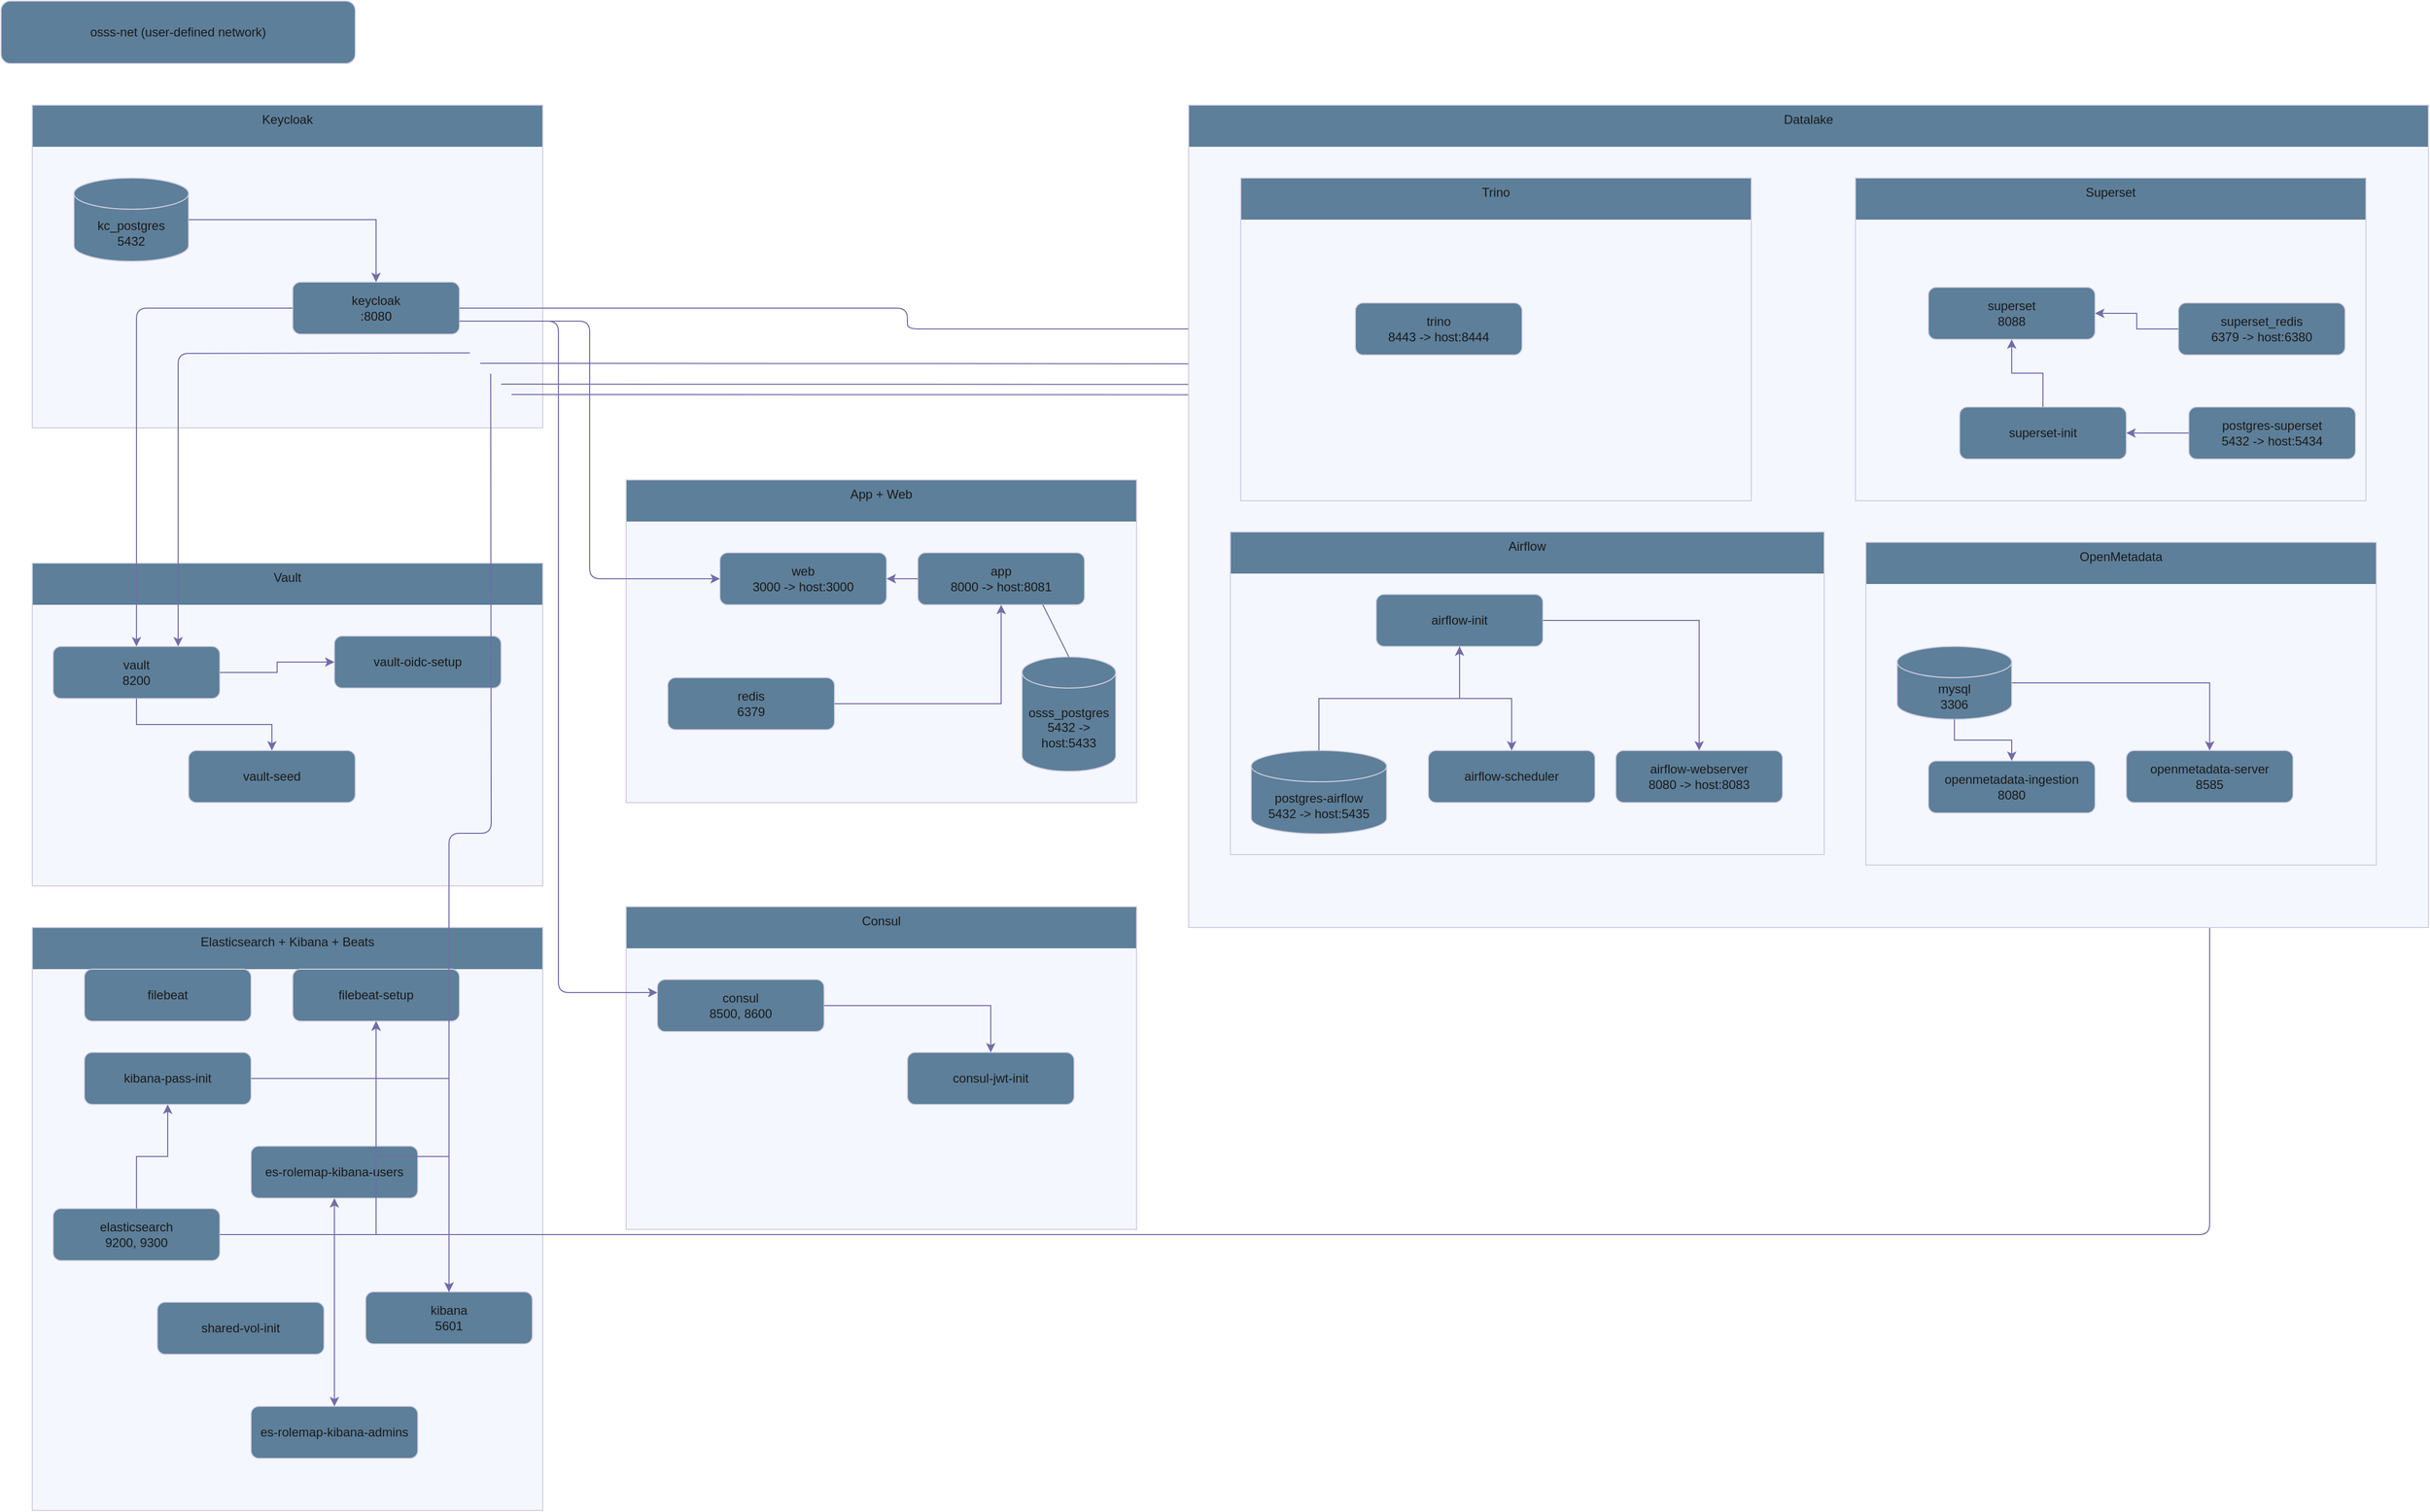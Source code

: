 <mxfile version="28.2.5">
  <diagram id="osss" name="OSSS Network">
    <mxGraphModel dx="1087" dy="699" grid="1" gridSize="10" guides="1" tooltips="1" connect="1" arrows="1" fold="1" page="1" pageScale="1" pageWidth="1600" pageHeight="1200" background="light-dark(#FFFFFF,#FFFFFF)" math="0" shadow="0">
      <root>
        <mxCell id="0" />
        <mxCell id="1" parent="0" />
        <mxCell id="net" value="&lt;font style=&quot;&quot;&gt;osss-net (user-defined network)&lt;/font&gt;" style="rounded=1;whiteSpace=wrap;html=1;fillColor=#5D7F99;labelBackgroundColor=none;strokeColor=#D0CEE2;fontColor=#1A1A1A;" parent="1" vertex="1">
          <mxGeometry x="20" y="20" width="340" height="60" as="geometry" />
        </mxCell>
        <mxCell id="GKC" value="&lt;span style=&quot;&quot;&gt;Keycloak&lt;/span&gt;" style="shape=swimlane;rounded=0;html=1;whiteSpace=wrap;horizontal=1;swimlaneFillColor=#f5f7ff;swimlaneLine=#8899ff;align=center;verticalAlign=top;labelBackgroundColor=none;fillColor=#5D7F99;strokeColor=#D0CEE2;fontColor=#1A1A1A;" parent="1" vertex="1">
          <mxGeometry x="50" y="120" width="490" height="310" as="geometry" />
        </mxCell>
        <mxCell id="n_KC_DB" value="kc_postgres&#xa;5432" style="shape=cylinder3;whiteSpace=wrap;html=1;boundedLbl=1;backgroundOutline=1;size=15;labelBackgroundColor=none;fillColor=#5D7F99;strokeColor=#D0CEE2;fontColor=#1A1A1A;" parent="GKC" vertex="1">
          <mxGeometry x="40" y="70" width="110" height="80" as="geometry" />
        </mxCell>
        <mxCell id="n_KC" value="keycloak&#xa;:8080" style="rounded=1;whiteSpace=wrap;html=1;fillColor=#5D7F99;labelBackgroundColor=none;strokeColor=#D0CEE2;fontColor=#1A1A1A;" parent="GKC" vertex="1">
          <mxGeometry x="250" y="170" width="160" height="50" as="geometry" />
        </mxCell>
        <mxCell id="GAPP" value="App + Web" style="shape=swimlane;rounded=0;html=1;whiteSpace=wrap;horizontal=1;swimlaneFillColor=#f5f7ff;swimlaneLine=#8899ff;align=center;verticalAlign=top;labelBackgroundColor=none;fillColor=#5D7F99;strokeColor=#D0CEE2;fontColor=#1A1A1A;" parent="1" vertex="1">
          <mxGeometry x="620" y="480" width="490" height="310" as="geometry" />
        </mxCell>
        <mxCell id="n_REDIS" value="redis&#xa;6379" style="rounded=1;whiteSpace=wrap;html=1;fillColor=#5D7F99;labelBackgroundColor=none;strokeColor=#D0CEE2;fontColor=#1A1A1A;" parent="GAPP" vertex="1">
          <mxGeometry x="40" y="190" width="160" height="50" as="geometry" />
        </mxCell>
        <mxCell id="n_APP" value="app&#xa;8000 -&amp;gt; host:8081" style="rounded=1;whiteSpace=wrap;html=1;fillColor=#5D7F99;labelBackgroundColor=none;strokeColor=#D0CEE2;fontColor=#1A1A1A;" parent="GAPP" vertex="1">
          <mxGeometry x="280" y="70" width="160" height="50" as="geometry" />
        </mxCell>
        <mxCell id="n_WEB" value="web&#xa;3000 -&amp;gt; host:3000" style="rounded=1;whiteSpace=wrap;html=1;fillColor=#5D7F99;labelBackgroundColor=none;strokeColor=#D0CEE2;fontColor=#1A1A1A;" parent="GAPP" vertex="1">
          <mxGeometry x="90" y="70" width="160" height="50" as="geometry" />
        </mxCell>
        <mxCell id="Qai60ScQtqUj6HNR8PoT-7" value="osss_postgres&lt;br&gt;5432 -&amp;gt; host:5433" style="shape=cylinder3;whiteSpace=wrap;html=1;boundedLbl=1;backgroundOutline=1;size=15;labelBackgroundColor=none;fillColor=#5D7F99;strokeColor=#D0CEE2;fontColor=#1A1A1A;" vertex="1" parent="GAPP">
          <mxGeometry x="380" y="170" width="90" height="110" as="geometry" />
        </mxCell>
        <mxCell id="Qai60ScQtqUj6HNR8PoT-9" value="" style="endArrow=none;html=1;rounded=0;entryX=0.5;entryY=0;entryDx=0;entryDy=0;entryPerimeter=0;exitX=0.75;exitY=1;exitDx=0;exitDy=0;fontColor=default;labelBackgroundColor=none;strokeColor=#736CA8;" edge="1" parent="GAPP" source="n_APP" target="Qai60ScQtqUj6HNR8PoT-7">
          <mxGeometry width="50" height="50" relative="1" as="geometry">
            <mxPoint x="360" y="180" as="sourcePoint" />
            <mxPoint x="400" y="150" as="targetPoint" />
          </mxGeometry>
        </mxCell>
        <mxCell id="GCONSUL" value="Consul" style="shape=swimlane;rounded=0;html=1;whiteSpace=wrap;horizontal=1;swimlaneFillColor=#f5f7ff;swimlaneLine=#8899ff;align=center;verticalAlign=top;labelBackgroundColor=none;fillColor=#5D7F99;strokeColor=#D0CEE2;fontColor=#1A1A1A;" parent="1" vertex="1">
          <mxGeometry x="620" y="890" width="490" height="310" as="geometry" />
        </mxCell>
        <mxCell id="n_CONSUL" value="consul&#xa;8500, 8600" style="rounded=1;whiteSpace=wrap;html=1;fillColor=#5D7F99;labelBackgroundColor=none;strokeColor=#D0CEE2;fontColor=#1A1A1A;" parent="GCONSUL" vertex="1">
          <mxGeometry x="30" y="70" width="160" height="50" as="geometry" />
        </mxCell>
        <mxCell id="n_CONSUL_INIT" value="consul-jwt-init" style="rounded=1;whiteSpace=wrap;html=1;fillColor=#5D7F99;labelBackgroundColor=none;strokeColor=#D0CEE2;fontColor=#1A1A1A;" parent="GCONSUL" vertex="1">
          <mxGeometry x="270" y="140" width="160" height="50" as="geometry" />
        </mxCell>
        <mxCell id="e_1004" style="edgeStyle=orthogonalEdgeStyle;rounded=0;orthogonalLoop=1;jettySize=auto;html=1;fontColor=default;labelBackgroundColor=none;strokeColor=#736CA8;" parent="GCONSUL" source="n_CONSUL" target="n_CONSUL_INIT" edge="1">
          <mxGeometry relative="1" as="geometry" />
        </mxCell>
        <mxCell id="GVAULT" value="Vault" style="shape=swimlane;rounded=0;html=1;whiteSpace=wrap;horizontal=1;swimlaneFillColor=#f5f7ff;swimlaneLine=#8899ff;align=center;verticalAlign=top;labelBackgroundColor=none;fillColor=#5D7F99;strokeColor=#D0CEE2;fontColor=#1A1A1A;" parent="1" vertex="1">
          <mxGeometry x="50" y="560" width="490" height="310" as="geometry" />
        </mxCell>
        <mxCell id="n_VAULT" value="vault&#xa;8200" style="rounded=1;whiteSpace=wrap;html=1;fillColor=#5D7F99;labelBackgroundColor=none;strokeColor=#D0CEE2;fontColor=#1A1A1A;" parent="GVAULT" vertex="1">
          <mxGeometry x="20" y="80" width="160" height="50" as="geometry" />
        </mxCell>
        <mxCell id="n_VAULT_OIDC" value="vault-oidc-setup" style="rounded=1;whiteSpace=wrap;html=1;fillColor=#5D7F99;labelBackgroundColor=none;strokeColor=#D0CEE2;fontColor=#1A1A1A;" parent="GVAULT" vertex="1">
          <mxGeometry x="290" y="70" width="160" height="50" as="geometry" />
        </mxCell>
        <mxCell id="n_VAULT_SEED" value="vault-seed" style="rounded=1;whiteSpace=wrap;html=1;fillColor=#5D7F99;labelBackgroundColor=none;strokeColor=#D0CEE2;fontColor=#1A1A1A;" parent="GVAULT" vertex="1">
          <mxGeometry x="150" y="180" width="160" height="50" as="geometry" />
        </mxCell>
        <mxCell id="GELASTIC" value="Elasticsearch + Kibana + Beats" style="shape=swimlane;rounded=0;html=1;whiteSpace=wrap;horizontal=1;swimlaneFillColor=#f5f7ff;swimlaneLine=#8899ff;align=center;verticalAlign=top;labelBackgroundColor=none;fillColor=#5D7F99;strokeColor=#D0CEE2;fontColor=#1A1A1A;" parent="1" vertex="1">
          <mxGeometry x="50" y="910" width="490" height="560" as="geometry" />
        </mxCell>
        <mxCell id="n_SHARED" value="shared-vol-init" style="rounded=1;whiteSpace=wrap;html=1;fillColor=#5D7F99;labelBackgroundColor=none;strokeColor=#D0CEE2;fontColor=#1A1A1A;" parent="GELASTIC" vertex="1">
          <mxGeometry x="120" y="360" width="160" height="50" as="geometry" />
        </mxCell>
        <mxCell id="n_ES" value="elasticsearch&#xa;9200, 9300" style="rounded=1;whiteSpace=wrap;html=1;fillColor=#5D7F99;labelBackgroundColor=none;strokeColor=#D0CEE2;fontColor=#1A1A1A;" parent="GELASTIC" vertex="1">
          <mxGeometry x="20" y="270" width="160" height="50" as="geometry" />
        </mxCell>
        <mxCell id="n_ROLE_ADMIN" value="es-rolemap-kibana-admins" style="rounded=1;whiteSpace=wrap;html=1;fillColor=#5D7F99;labelBackgroundColor=none;strokeColor=#D0CEE2;fontColor=#1A1A1A;" parent="GELASTIC" vertex="1">
          <mxGeometry x="210" y="460" width="160" height="50" as="geometry" />
        </mxCell>
        <mxCell id="n_FB" value="filebeat" style="rounded=1;whiteSpace=wrap;html=1;fillColor=#5D7F99;labelBackgroundColor=none;strokeColor=#D0CEE2;fontColor=#1A1A1A;" parent="GELASTIC" vertex="1">
          <mxGeometry x="50" y="40" width="160" height="50" as="geometry" />
        </mxCell>
        <mxCell id="e_1015" style="edgeStyle=orthogonalEdgeStyle;rounded=0;orthogonalLoop=1;jettySize=auto;html=1;fontColor=default;labelBackgroundColor=none;strokeColor=#736CA8;" parent="GELASTIC" source="n_APIKEY" target="n_FB" edge="1">
          <mxGeometry relative="1" as="geometry" />
        </mxCell>
        <mxCell id="n_ROLE_USERS" value="es-rolemap-kibana-users" style="rounded=1;whiteSpace=wrap;html=1;fillColor=#5D7F99;labelBackgroundColor=none;strokeColor=#D0CEE2;fontColor=#1A1A1A;" parent="GELASTIC" vertex="1">
          <mxGeometry x="210" y="210" width="160" height="50" as="geometry" />
        </mxCell>
        <mxCell id="e_1011" style="edgeStyle=orthogonalEdgeStyle;rounded=0;orthogonalLoop=1;jettySize=auto;html=1;fontColor=default;labelBackgroundColor=none;strokeColor=#736CA8;" parent="GELASTIC" source="n_ES" target="n_ROLE_USERS" edge="1">
          <mxGeometry relative="1" as="geometry" />
        </mxCell>
        <mxCell id="n_KIB_PASS" value="kibana-pass-init" style="rounded=1;whiteSpace=wrap;html=1;fillColor=#5D7F99;labelBackgroundColor=none;strokeColor=#D0CEE2;fontColor=#1A1A1A;" parent="GELASTIC" vertex="1">
          <mxGeometry x="50" y="120" width="160" height="50" as="geometry" />
        </mxCell>
        <mxCell id="e_1008" style="edgeStyle=orthogonalEdgeStyle;rounded=0;orthogonalLoop=1;jettySize=auto;html=1;fontColor=default;labelBackgroundColor=none;strokeColor=#736CA8;" parent="GELASTIC" source="n_ES" target="n_KIB_PASS" edge="1">
          <mxGeometry relative="1" as="geometry" />
        </mxCell>
        <mxCell id="n_FB_SETUP" value="filebeat-setup" style="rounded=1;whiteSpace=wrap;html=1;fillColor=#5D7F99;labelBackgroundColor=none;strokeColor=#D0CEE2;fontColor=#1A1A1A;" parent="GELASTIC" vertex="1">
          <mxGeometry x="250" y="40" width="160" height="50" as="geometry" />
        </mxCell>
        <mxCell id="e_1013" style="edgeStyle=orthogonalEdgeStyle;rounded=0;orthogonalLoop=1;jettySize=auto;html=1;fontColor=default;labelBackgroundColor=none;strokeColor=#736CA8;" parent="GELASTIC" source="n_ES" target="n_FB_SETUP" edge="1">
          <mxGeometry relative="1" as="geometry" />
        </mxCell>
        <mxCell id="n_KIB" value="kibana&#xa;5601" style="rounded=1;whiteSpace=wrap;html=1;fillColor=#5D7F99;labelBackgroundColor=none;strokeColor=#D0CEE2;fontColor=#1A1A1A;" parent="GELASTIC" vertex="1">
          <mxGeometry x="320" y="350" width="160" height="50" as="geometry" />
        </mxCell>
        <mxCell id="e_1009" style="edgeStyle=orthogonalEdgeStyle;rounded=0;orthogonalLoop=1;jettySize=auto;html=1;fontColor=default;labelBackgroundColor=none;strokeColor=#736CA8;" parent="GELASTIC" source="n_KIB_PASS" target="n_KIB" edge="1">
          <mxGeometry relative="1" as="geometry" />
        </mxCell>
        <mxCell id="e_1014" style="edgeStyle=orthogonalEdgeStyle;rounded=0;orthogonalLoop=1;jettySize=auto;html=1;fontColor=default;labelBackgroundColor=none;strokeColor=#736CA8;" parent="GELASTIC" source="n_KIB" target="n_FB_SETUP" edge="1">
          <mxGeometry relative="1" as="geometry" />
        </mxCell>
        <mxCell id="e_1000" style="edgeStyle=orthogonalEdgeStyle;rounded=0;orthogonalLoop=1;jettySize=auto;html=1;fontColor=default;labelBackgroundColor=none;strokeColor=#736CA8;" parent="1" source="n_KC_DB" target="n_KC" edge="1">
          <mxGeometry relative="1" as="geometry" />
        </mxCell>
        <mxCell id="e_1002" style="edgeStyle=orthogonalEdgeStyle;rounded=0;orthogonalLoop=1;jettySize=auto;html=1;fontColor=default;labelBackgroundColor=none;strokeColor=#736CA8;" parent="1" source="n_REDIS" target="n_APP" edge="1">
          <mxGeometry relative="1" as="geometry" />
        </mxCell>
        <mxCell id="e_1003" style="edgeStyle=orthogonalEdgeStyle;rounded=0;orthogonalLoop=1;jettySize=auto;html=1;fontColor=default;labelBackgroundColor=none;strokeColor=#736CA8;" parent="1" source="n_APP" target="n_WEB" edge="1">
          <mxGeometry relative="1" as="geometry" />
        </mxCell>
        <mxCell id="e_1005" style="edgeStyle=orthogonalEdgeStyle;rounded=0;orthogonalLoop=1;jettySize=auto;html=1;fontColor=default;labelBackgroundColor=none;strokeColor=#736CA8;" parent="1" source="n_VAULT" target="n_VAULT_OIDC" edge="1">
          <mxGeometry relative="1" as="geometry" />
        </mxCell>
        <mxCell id="e_1006" style="edgeStyle=orthogonalEdgeStyle;rounded=0;orthogonalLoop=1;jettySize=auto;html=1;fontColor=default;labelBackgroundColor=none;strokeColor=#736CA8;" parent="1" source="n_VAULT" target="n_VAULT_SEED" edge="1">
          <mxGeometry relative="1" as="geometry" />
        </mxCell>
        <mxCell id="e_1007" style="edgeStyle=orthogonalEdgeStyle;rounded=0;orthogonalLoop=1;jettySize=auto;html=1;fontColor=default;labelBackgroundColor=none;strokeColor=#736CA8;" parent="1" source="n_SHARED" target="n_APIKEY" edge="1">
          <mxGeometry relative="1" as="geometry" />
        </mxCell>
        <mxCell id="e_1010" style="edgeStyle=orthogonalEdgeStyle;rounded=0;orthogonalLoop=1;jettySize=auto;html=1;fontColor=default;labelBackgroundColor=none;strokeColor=#736CA8;" parent="1" source="n_ES" target="n_ROLE_ADMIN" edge="1">
          <mxGeometry relative="1" as="geometry" />
        </mxCell>
        <mxCell id="e_1012" style="edgeStyle=orthogonalEdgeStyle;rounded=0;orthogonalLoop=1;jettySize=auto;html=1;fontColor=default;labelBackgroundColor=none;strokeColor=#736CA8;" parent="1" source="n_ES" target="n_APIKEY" edge="1">
          <mxGeometry relative="1" as="geometry" />
        </mxCell>
        <mxCell id="e_1024" style="edgeStyle=orthogonalEdgeStyle;rounded=1;html=1;fontColor=default;labelBackgroundColor=none;strokeColor=#736CA8;" parent="1" source="n_KC" target="n_VAULT" edge="1">
          <mxGeometry relative="1" as="geometry" />
        </mxCell>
        <mxCell id="e_1025" style="edgeStyle=orthogonalEdgeStyle;rounded=1;html=1;fontColor=default;labelBackgroundColor=none;strokeColor=#736CA8;" parent="1" source="n_KC" target="n_TRINO" edge="1">
          <mxGeometry relative="1" as="geometry" />
        </mxCell>
        <mxCell id="e_1026" style="edgeStyle=orthogonalEdgeStyle;rounded=1;html=1;fontColor=default;labelBackgroundColor=none;strokeColor=#736CA8;" parent="1" source="n_ES" target="n_OM_SRV" edge="1">
          <mxGeometry relative="1" as="geometry" />
        </mxCell>
        <mxCell id="Qai60ScQtqUj6HNR8PoT-10" style="edgeStyle=orthogonalEdgeStyle;rounded=1;html=1;entryX=0;entryY=0.5;entryDx=0;entryDy=0;exitX=1;exitY=0.75;exitDx=0;exitDy=0;fontColor=default;labelBackgroundColor=none;strokeColor=#736CA8;" edge="1" parent="1" source="n_KC" target="n_WEB">
          <mxGeometry relative="1" as="geometry">
            <mxPoint x="470" y="345" as="sourcePoint" />
            <mxPoint x="2360" y="560" as="targetPoint" />
          </mxGeometry>
        </mxCell>
        <mxCell id="Qai60ScQtqUj6HNR8PoT-11" style="edgeStyle=orthogonalEdgeStyle;rounded=1;html=1;entryX=0;entryY=0.25;entryDx=0;entryDy=0;exitX=1;exitY=0.75;exitDx=0;exitDy=0;fontColor=default;labelBackgroundColor=none;strokeColor=#736CA8;" edge="1" parent="1" source="n_KC" target="n_CONSUL">
          <mxGeometry relative="1" as="geometry">
            <mxPoint x="480" y="355" as="sourcePoint" />
            <mxPoint x="930" y="195" as="targetPoint" />
          </mxGeometry>
        </mxCell>
        <mxCell id="Qai60ScQtqUj6HNR8PoT-12" style="edgeStyle=orthogonalEdgeStyle;rounded=1;html=1;entryX=0.75;entryY=0;entryDx=0;entryDy=0;exitX=1;exitY=0.75;exitDx=0;exitDy=0;fontColor=default;labelBackgroundColor=none;strokeColor=#736CA8;" edge="1" parent="1" target="n_VAULT">
          <mxGeometry relative="1" as="geometry">
            <mxPoint x="470" y="358" as="sourcePoint" />
            <mxPoint x="930" y="195" as="targetPoint" />
          </mxGeometry>
        </mxCell>
        <mxCell id="Qai60ScQtqUj6HNR8PoT-13" style="edgeStyle=orthogonalEdgeStyle;rounded=1;html=1;entryX=0.5;entryY=0;entryDx=0;entryDy=0;exitX=1;exitY=0.75;exitDx=0;exitDy=0;fontColor=default;labelBackgroundColor=none;strokeColor=#736CA8;" edge="1" parent="1" target="n_SS">
          <mxGeometry relative="1" as="geometry">
            <mxPoint x="480" y="368" as="sourcePoint" />
            <mxPoint x="200" y="690" as="targetPoint" />
          </mxGeometry>
        </mxCell>
        <mxCell id="Qai60ScQtqUj6HNR8PoT-14" style="edgeStyle=orthogonalEdgeStyle;rounded=1;html=1;exitX=1;exitY=0.75;exitDx=0;exitDy=0;fontColor=default;labelBackgroundColor=none;strokeColor=#736CA8;" edge="1" parent="1" target="n_KIB">
          <mxGeometry relative="1" as="geometry">
            <mxPoint x="490" y="378" as="sourcePoint" />
            <mxPoint x="1140" y="585" as="targetPoint" />
          </mxGeometry>
        </mxCell>
        <mxCell id="Qai60ScQtqUj6HNR8PoT-15" style="edgeStyle=orthogonalEdgeStyle;rounded=1;html=1;exitX=1;exitY=0.75;exitDx=0;exitDy=0;entryX=0.75;entryY=0;entryDx=0;entryDy=0;fontColor=default;labelBackgroundColor=none;strokeColor=#736CA8;" edge="1" parent="1" target="n_AF_WEB">
          <mxGeometry relative="1" as="geometry">
            <mxPoint x="500" y="388" as="sourcePoint" />
            <mxPoint x="1150" y="1140" as="targetPoint" />
          </mxGeometry>
        </mxCell>
        <mxCell id="Qai60ScQtqUj6HNR8PoT-16" style="edgeStyle=orthogonalEdgeStyle;rounded=1;html=1;exitX=1;exitY=0.75;exitDx=0;exitDy=0;entryX=0.75;entryY=0;entryDx=0;entryDy=0;fontColor=default;labelBackgroundColor=none;strokeColor=#736CA8;" edge="1" parent="1" target="n_OM_SRV">
          <mxGeometry relative="1" as="geometry">
            <mxPoint x="510" y="398" as="sourcePoint" />
            <mxPoint x="1940" y="1330" as="targetPoint" />
          </mxGeometry>
        </mxCell>
        <mxCell id="Qai60ScQtqUj6HNR8PoT-17" value="Datalake" style="shape=swimlane;rounded=0;html=1;whiteSpace=wrap;horizontal=1;swimlaneFillColor=#f5f7ff;swimlaneLine=#8899ff;align=center;verticalAlign=top;labelBackgroundColor=none;fillColor=#5D7F99;strokeColor=#D0CEE2;fontColor=#1A1A1A;" vertex="1" parent="1">
          <mxGeometry x="1160" y="120" width="1190" height="790" as="geometry" />
        </mxCell>
        <mxCell id="GTRINO" value="Trino" style="shape=swimlane;rounded=0;html=1;whiteSpace=wrap;horizontal=1;swimlaneFillColor=#f5f7ff;swimlaneLine=#8899ff;align=center;verticalAlign=top;labelBackgroundColor=none;fillColor=#5D7F99;strokeColor=#D0CEE2;fontColor=#1A1A1A;" parent="Qai60ScQtqUj6HNR8PoT-17" vertex="1">
          <mxGeometry x="50" y="70" width="490" height="310" as="geometry" />
        </mxCell>
        <mxCell id="n_TRINO" value="trino&#xa;8443 -&amp;gt; host:8444" style="rounded=1;whiteSpace=wrap;html=1;fillColor=#5D7F99;labelBackgroundColor=none;strokeColor=#D0CEE2;fontColor=#1A1A1A;" parent="GTRINO" vertex="1">
          <mxGeometry x="110" y="120" width="160" height="50" as="geometry" />
        </mxCell>
        <mxCell id="GSS" value="Superset" style="shape=swimlane;rounded=0;html=1;whiteSpace=wrap;horizontal=1;swimlaneFillColor=#f5f7ff;swimlaneLine=#8899ff;align=center;verticalAlign=top;labelBackgroundColor=none;fillColor=#5D7F99;strokeColor=#D0CEE2;fontColor=#1A1A1A;" parent="Qai60ScQtqUj6HNR8PoT-17" vertex="1">
          <mxGeometry x="640" y="70" width="490" height="310" as="geometry" />
        </mxCell>
        <mxCell id="n_SS_PG" value="postgres-superset&#xa;5432 -&amp;gt; host:5434" style="rounded=1;whiteSpace=wrap;html=1;fillColor=#5D7F99;labelBackgroundColor=none;strokeColor=#D0CEE2;fontColor=#1A1A1A;" parent="GSS" vertex="1">
          <mxGeometry x="320" y="220" width="160" height="50" as="geometry" />
        </mxCell>
        <mxCell id="n_SS_REDIS" value="superset_redis&#xa;6379 -&amp;gt; host:6380" style="rounded=1;whiteSpace=wrap;html=1;fillColor=#5D7F99;labelBackgroundColor=none;strokeColor=#D0CEE2;fontColor=#1A1A1A;" parent="GSS" vertex="1">
          <mxGeometry x="310" y="120" width="160" height="50" as="geometry" />
        </mxCell>
        <mxCell id="n_SS" value="superset&#xa;8088" style="rounded=1;whiteSpace=wrap;html=1;fillColor=#5D7F99;labelBackgroundColor=none;strokeColor=#D0CEE2;fontColor=#1A1A1A;" parent="GSS" vertex="1">
          <mxGeometry x="70" y="105" width="160" height="50" as="geometry" />
        </mxCell>
        <mxCell id="e_1018" style="edgeStyle=orthogonalEdgeStyle;rounded=0;orthogonalLoop=1;jettySize=auto;html=1;fontColor=default;labelBackgroundColor=none;strokeColor=#736CA8;" parent="GSS" source="n_SS_REDIS" target="n_SS" edge="1">
          <mxGeometry relative="1" as="geometry" />
        </mxCell>
        <mxCell id="n_SS_INIT" value="superset-init" style="rounded=1;whiteSpace=wrap;html=1;fillColor=#5D7F99;labelBackgroundColor=none;strokeColor=#D0CEE2;fontColor=#1A1A1A;" parent="GSS" vertex="1">
          <mxGeometry x="100" y="220" width="160" height="50" as="geometry" />
        </mxCell>
        <mxCell id="e_1016" style="edgeStyle=orthogonalEdgeStyle;rounded=0;orthogonalLoop=1;jettySize=auto;html=1;fontColor=default;labelBackgroundColor=none;strokeColor=#736CA8;" parent="GSS" source="n_SS_PG" target="n_SS_INIT" edge="1">
          <mxGeometry relative="1" as="geometry" />
        </mxCell>
        <mxCell id="e_1017" style="edgeStyle=orthogonalEdgeStyle;rounded=0;orthogonalLoop=1;jettySize=auto;html=1;fontColor=default;labelBackgroundColor=none;strokeColor=#736CA8;" parent="GSS" source="n_SS_INIT" target="n_SS" edge="1">
          <mxGeometry relative="1" as="geometry" />
        </mxCell>
        <mxCell id="GAIR" value="Airflow" style="shape=swimlane;rounded=0;html=1;whiteSpace=wrap;horizontal=1;swimlaneFillColor=#f5f7ff;swimlaneLine=#8899ff;align=center;verticalAlign=top;labelBackgroundColor=none;fillColor=#5D7F99;strokeColor=#D0CEE2;fontColor=#1A1A1A;" parent="Qai60ScQtqUj6HNR8PoT-17" vertex="1">
          <mxGeometry x="40" y="410" width="570" height="310" as="geometry" />
        </mxCell>
        <mxCell id="n_AF_PG" value="postgres-airflow&#xa;5432 -&amp;gt; host:5435" style="shape=cylinder3;whiteSpace=wrap;html=1;boundedLbl=1;backgroundOutline=1;size=15;labelBackgroundColor=none;fillColor=#5D7F99;strokeColor=#D0CEE2;fontColor=#1A1A1A;" parent="GAIR" vertex="1">
          <mxGeometry x="20" y="210" width="130" height="80" as="geometry" />
        </mxCell>
        <mxCell id="n_AF_INIT" value="airflow-init" style="rounded=1;whiteSpace=wrap;html=1;fillColor=#5D7F99;labelBackgroundColor=none;strokeColor=#D0CEE2;fontColor=#1A1A1A;" parent="GAIR" vertex="1">
          <mxGeometry x="140" y="60" width="160" height="50" as="geometry" />
        </mxCell>
        <mxCell id="n_AF_WEB" value="airflow-webserver&#xa;8080 -&amp;gt; host:8083" style="rounded=1;whiteSpace=wrap;html=1;fillColor=#5D7F99;labelBackgroundColor=none;strokeColor=#D0CEE2;fontColor=#1A1A1A;" parent="GAIR" vertex="1">
          <mxGeometry x="370" y="210" width="160" height="50" as="geometry" />
        </mxCell>
        <mxCell id="n_AF_SCHED" value="airflow-scheduler" style="rounded=1;whiteSpace=wrap;html=1;fillColor=#5D7F99;labelBackgroundColor=none;strokeColor=#D0CEE2;fontColor=#1A1A1A;" parent="GAIR" vertex="1">
          <mxGeometry x="190" y="210" width="160" height="50" as="geometry" />
        </mxCell>
        <mxCell id="e_1019" style="edgeStyle=orthogonalEdgeStyle;rounded=0;orthogonalLoop=1;jettySize=auto;html=1;fontColor=default;labelBackgroundColor=none;strokeColor=#736CA8;" parent="GAIR" source="n_AF_PG" target="n_AF_INIT" edge="1">
          <mxGeometry relative="1" as="geometry" />
        </mxCell>
        <mxCell id="e_1020" style="edgeStyle=orthogonalEdgeStyle;rounded=0;orthogonalLoop=1;jettySize=auto;html=1;fontColor=default;labelBackgroundColor=none;strokeColor=#736CA8;" parent="GAIR" source="n_AF_INIT" target="n_AF_WEB" edge="1">
          <mxGeometry relative="1" as="geometry" />
        </mxCell>
        <mxCell id="e_1021" style="edgeStyle=orthogonalEdgeStyle;rounded=0;orthogonalLoop=1;jettySize=auto;html=1;fontColor=default;labelBackgroundColor=none;strokeColor=#736CA8;" parent="GAIR" source="n_AF_INIT" target="n_AF_SCHED" edge="1">
          <mxGeometry relative="1" as="geometry" />
        </mxCell>
        <mxCell id="GOM" value="OpenMetadata" style="shape=swimlane;rounded=0;html=1;whiteSpace=wrap;horizontal=1;swimlaneFillColor=#f5f7ff;swimlaneLine=#8899ff;align=center;verticalAlign=top;labelBackgroundColor=none;fillColor=#5D7F99;strokeColor=#D0CEE2;fontColor=#1A1A1A;" parent="Qai60ScQtqUj6HNR8PoT-17" vertex="1">
          <mxGeometry x="650" y="420" width="490" height="310" as="geometry" />
        </mxCell>
        <mxCell id="n_OM_DB" value="mysql&#xa;3306" style="shape=cylinder3;whiteSpace=wrap;html=1;boundedLbl=1;backgroundOutline=1;size=15;labelBackgroundColor=none;fillColor=#5D7F99;strokeColor=#D0CEE2;fontColor=#1A1A1A;" parent="GOM" vertex="1">
          <mxGeometry x="30" y="100" width="110" height="70" as="geometry" />
        </mxCell>
        <mxCell id="n_OM_SRV" value="openmetadata-server&#xa;8585" style="rounded=1;whiteSpace=wrap;html=1;fillColor=#5D7F99;labelBackgroundColor=none;strokeColor=#D0CEE2;fontColor=#1A1A1A;" parent="GOM" vertex="1">
          <mxGeometry x="250" y="200" width="160" height="50" as="geometry" />
        </mxCell>
        <mxCell id="n_OM_ING" value="openmetadata-ingestion&#xa;8080" style="rounded=1;whiteSpace=wrap;html=1;fillColor=#5D7F99;labelBackgroundColor=none;strokeColor=#D0CEE2;fontColor=#1A1A1A;" parent="GOM" vertex="1">
          <mxGeometry x="60" y="210" width="160" height="50" as="geometry" />
        </mxCell>
        <mxCell id="e_1022" style="edgeStyle=orthogonalEdgeStyle;rounded=0;orthogonalLoop=1;jettySize=auto;html=1;fontColor=default;labelBackgroundColor=none;strokeColor=#736CA8;" parent="GOM" source="n_OM_DB" target="n_OM_SRV" edge="1">
          <mxGeometry relative="1" as="geometry" />
        </mxCell>
        <mxCell id="e_1023" style="edgeStyle=orthogonalEdgeStyle;rounded=0;orthogonalLoop=1;jettySize=auto;html=1;fontColor=default;labelBackgroundColor=none;strokeColor=#736CA8;" parent="GOM" source="n_OM_DB" target="n_OM_ING" edge="1">
          <mxGeometry relative="1" as="geometry" />
        </mxCell>
      </root>
    </mxGraphModel>
  </diagram>
</mxfile>
